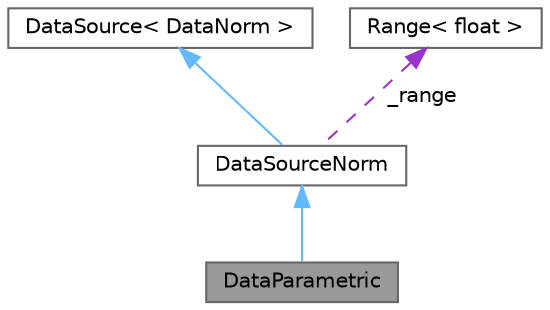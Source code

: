 digraph "DataParametric"
{
 // LATEX_PDF_SIZE
  bgcolor="transparent";
  edge [fontname=Helvetica,fontsize=10,labelfontname=Helvetica,labelfontsize=10];
  node [fontname=Helvetica,fontsize=10,shape=box,height=0.2,width=0.4];
  Node1 [label="DataParametric",height=0.2,width=0.4,color="gray40", fillcolor="grey60", style="filled", fontcolor="black",tooltip="Interface for generated data sources."];
  Node2 -> Node1 [dir="back",color="steelblue1",style="solid"];
  Node2 [label="DataSourceNorm",height=0.2,width=0.4,color="gray40", fillcolor="white", style="filled",URL="$class_data_source_norm.html",tooltip="Data sources with normalized data points."];
  Node3 -> Node2 [dir="back",color="steelblue1",style="solid"];
  Node3 [label="DataSource\< DataNorm \>",height=0.2,width=0.4,color="gray40", fillcolor="white", style="filled",URL="$class_data_source.html",tooltip=" "];
  Node4 -> Node2 [dir="back",color="darkorchid3",style="dashed",label=" _range" ];
  Node4 [label="Range\< float \>",height=0.2,width=0.4,color="gray40", fillcolor="white", style="filled",URL="$class_range.html",tooltip=" "];
}
